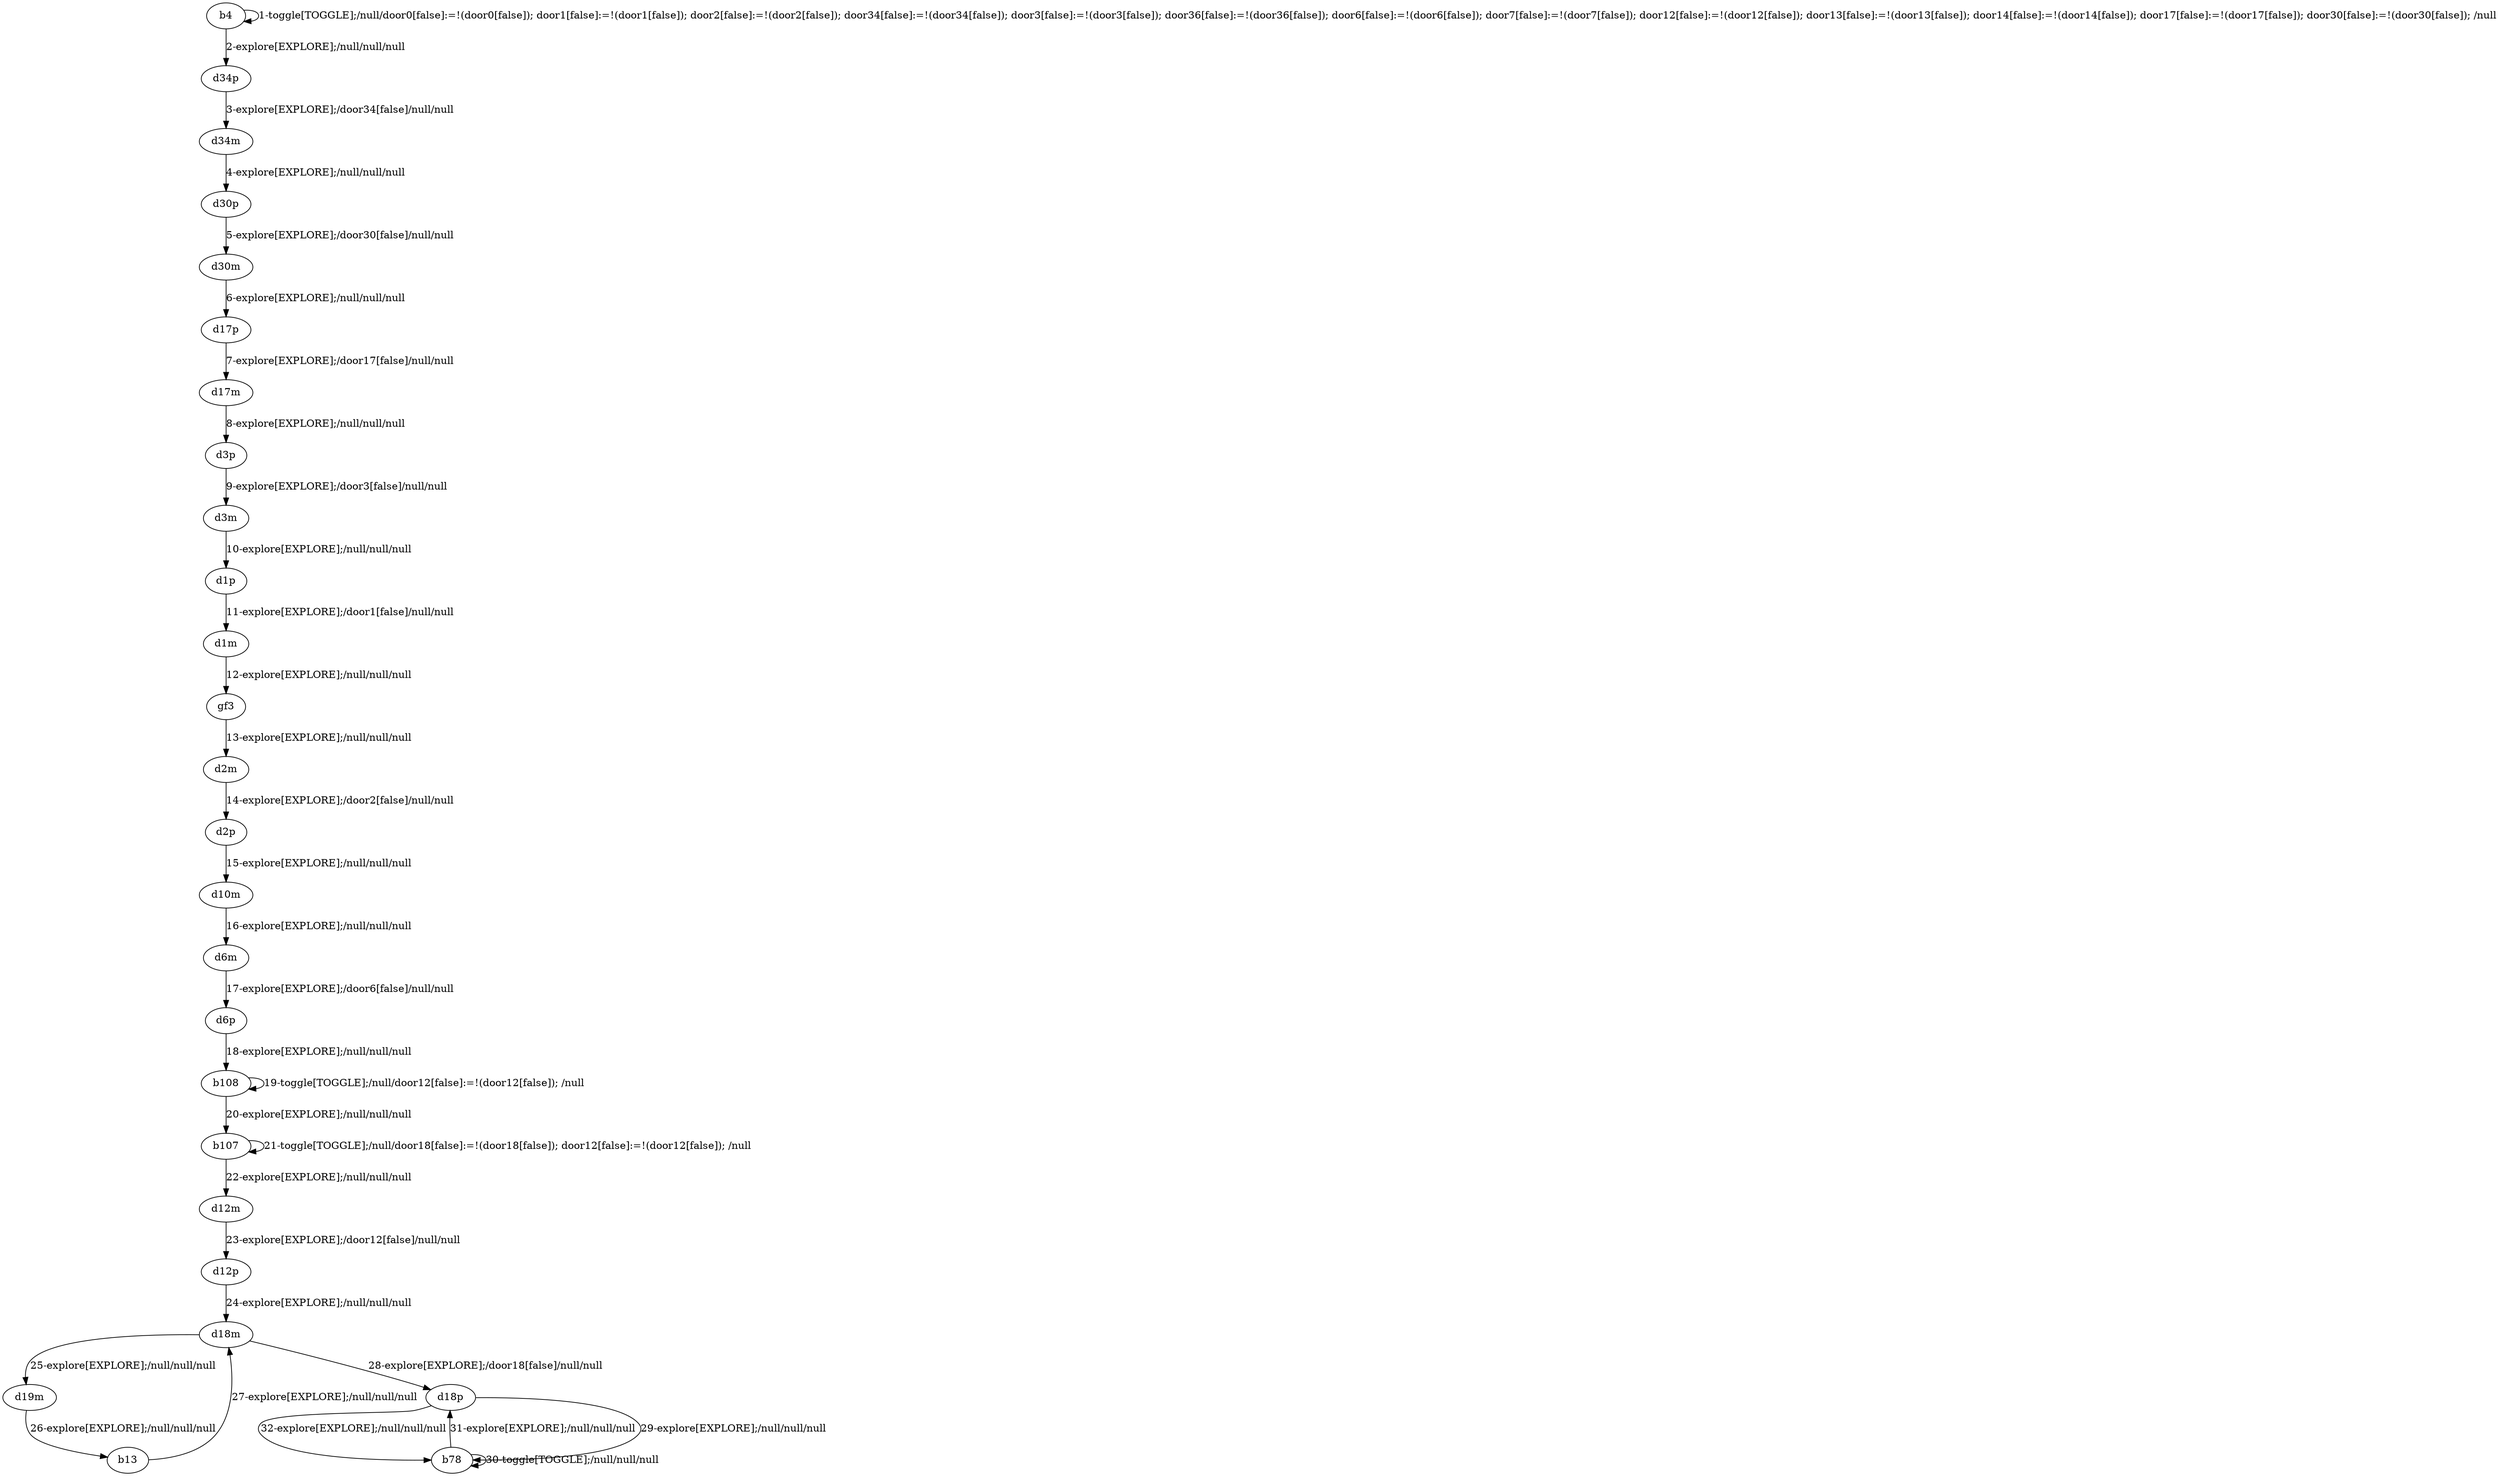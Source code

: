 # Total number of goals covered by this test: 1
# b78 --> d18p

digraph g {
"b4" -> "b4" [label = "1-toggle[TOGGLE];/null/door0[false]:=!(door0[false]); door1[false]:=!(door1[false]); door2[false]:=!(door2[false]); door34[false]:=!(door34[false]); door3[false]:=!(door3[false]); door36[false]:=!(door36[false]); door6[false]:=!(door6[false]); door7[false]:=!(door7[false]); door12[false]:=!(door12[false]); door13[false]:=!(door13[false]); door14[false]:=!(door14[false]); door17[false]:=!(door17[false]); door30[false]:=!(door30[false]); /null"];
"b4" -> "d34p" [label = "2-explore[EXPLORE];/null/null/null"];
"d34p" -> "d34m" [label = "3-explore[EXPLORE];/door34[false]/null/null"];
"d34m" -> "d30p" [label = "4-explore[EXPLORE];/null/null/null"];
"d30p" -> "d30m" [label = "5-explore[EXPLORE];/door30[false]/null/null"];
"d30m" -> "d17p" [label = "6-explore[EXPLORE];/null/null/null"];
"d17p" -> "d17m" [label = "7-explore[EXPLORE];/door17[false]/null/null"];
"d17m" -> "d3p" [label = "8-explore[EXPLORE];/null/null/null"];
"d3p" -> "d3m" [label = "9-explore[EXPLORE];/door3[false]/null/null"];
"d3m" -> "d1p" [label = "10-explore[EXPLORE];/null/null/null"];
"d1p" -> "d1m" [label = "11-explore[EXPLORE];/door1[false]/null/null"];
"d1m" -> "gf3" [label = "12-explore[EXPLORE];/null/null/null"];
"gf3" -> "d2m" [label = "13-explore[EXPLORE];/null/null/null"];
"d2m" -> "d2p" [label = "14-explore[EXPLORE];/door2[false]/null/null"];
"d2p" -> "d10m" [label = "15-explore[EXPLORE];/null/null/null"];
"d10m" -> "d6m" [label = "16-explore[EXPLORE];/null/null/null"];
"d6m" -> "d6p" [label = "17-explore[EXPLORE];/door6[false]/null/null"];
"d6p" -> "b108" [label = "18-explore[EXPLORE];/null/null/null"];
"b108" -> "b108" [label = "19-toggle[TOGGLE];/null/door12[false]:=!(door12[false]); /null"];
"b108" -> "b107" [label = "20-explore[EXPLORE];/null/null/null"];
"b107" -> "b107" [label = "21-toggle[TOGGLE];/null/door18[false]:=!(door18[false]); door12[false]:=!(door12[false]); /null"];
"b107" -> "d12m" [label = "22-explore[EXPLORE];/null/null/null"];
"d12m" -> "d12p" [label = "23-explore[EXPLORE];/door12[false]/null/null"];
"d12p" -> "d18m" [label = "24-explore[EXPLORE];/null/null/null"];
"d18m" -> "d19m" [label = "25-explore[EXPLORE];/null/null/null"];
"d19m" -> "b13" [label = "26-explore[EXPLORE];/null/null/null"];
"b13" -> "d18m" [label = "27-explore[EXPLORE];/null/null/null"];
"d18m" -> "d18p" [label = "28-explore[EXPLORE];/door18[false]/null/null"];
"d18p" -> "b78" [label = "29-explore[EXPLORE];/null/null/null"];
"b78" -> "b78" [label = "30-toggle[TOGGLE];/null/null/null"];
"b78" -> "d18p" [label = "31-explore[EXPLORE];/null/null/null"];
"d18p" -> "b78" [label = "32-explore[EXPLORE];/null/null/null"];
}